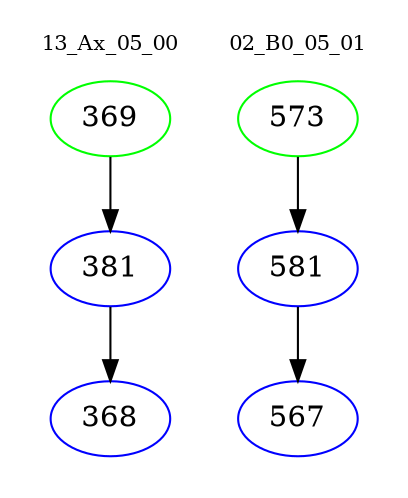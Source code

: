 digraph{
subgraph cluster_0 {
color = white
label = "13_Ax_05_00";
fontsize=10;
T0_369 [label="369", color="green"]
T0_369 -> T0_381 [color="black"]
T0_381 [label="381", color="blue"]
T0_381 -> T0_368 [color="black"]
T0_368 [label="368", color="blue"]
}
subgraph cluster_1 {
color = white
label = "02_B0_05_01";
fontsize=10;
T1_573 [label="573", color="green"]
T1_573 -> T1_581 [color="black"]
T1_581 [label="581", color="blue"]
T1_581 -> T1_567 [color="black"]
T1_567 [label="567", color="blue"]
}
}

